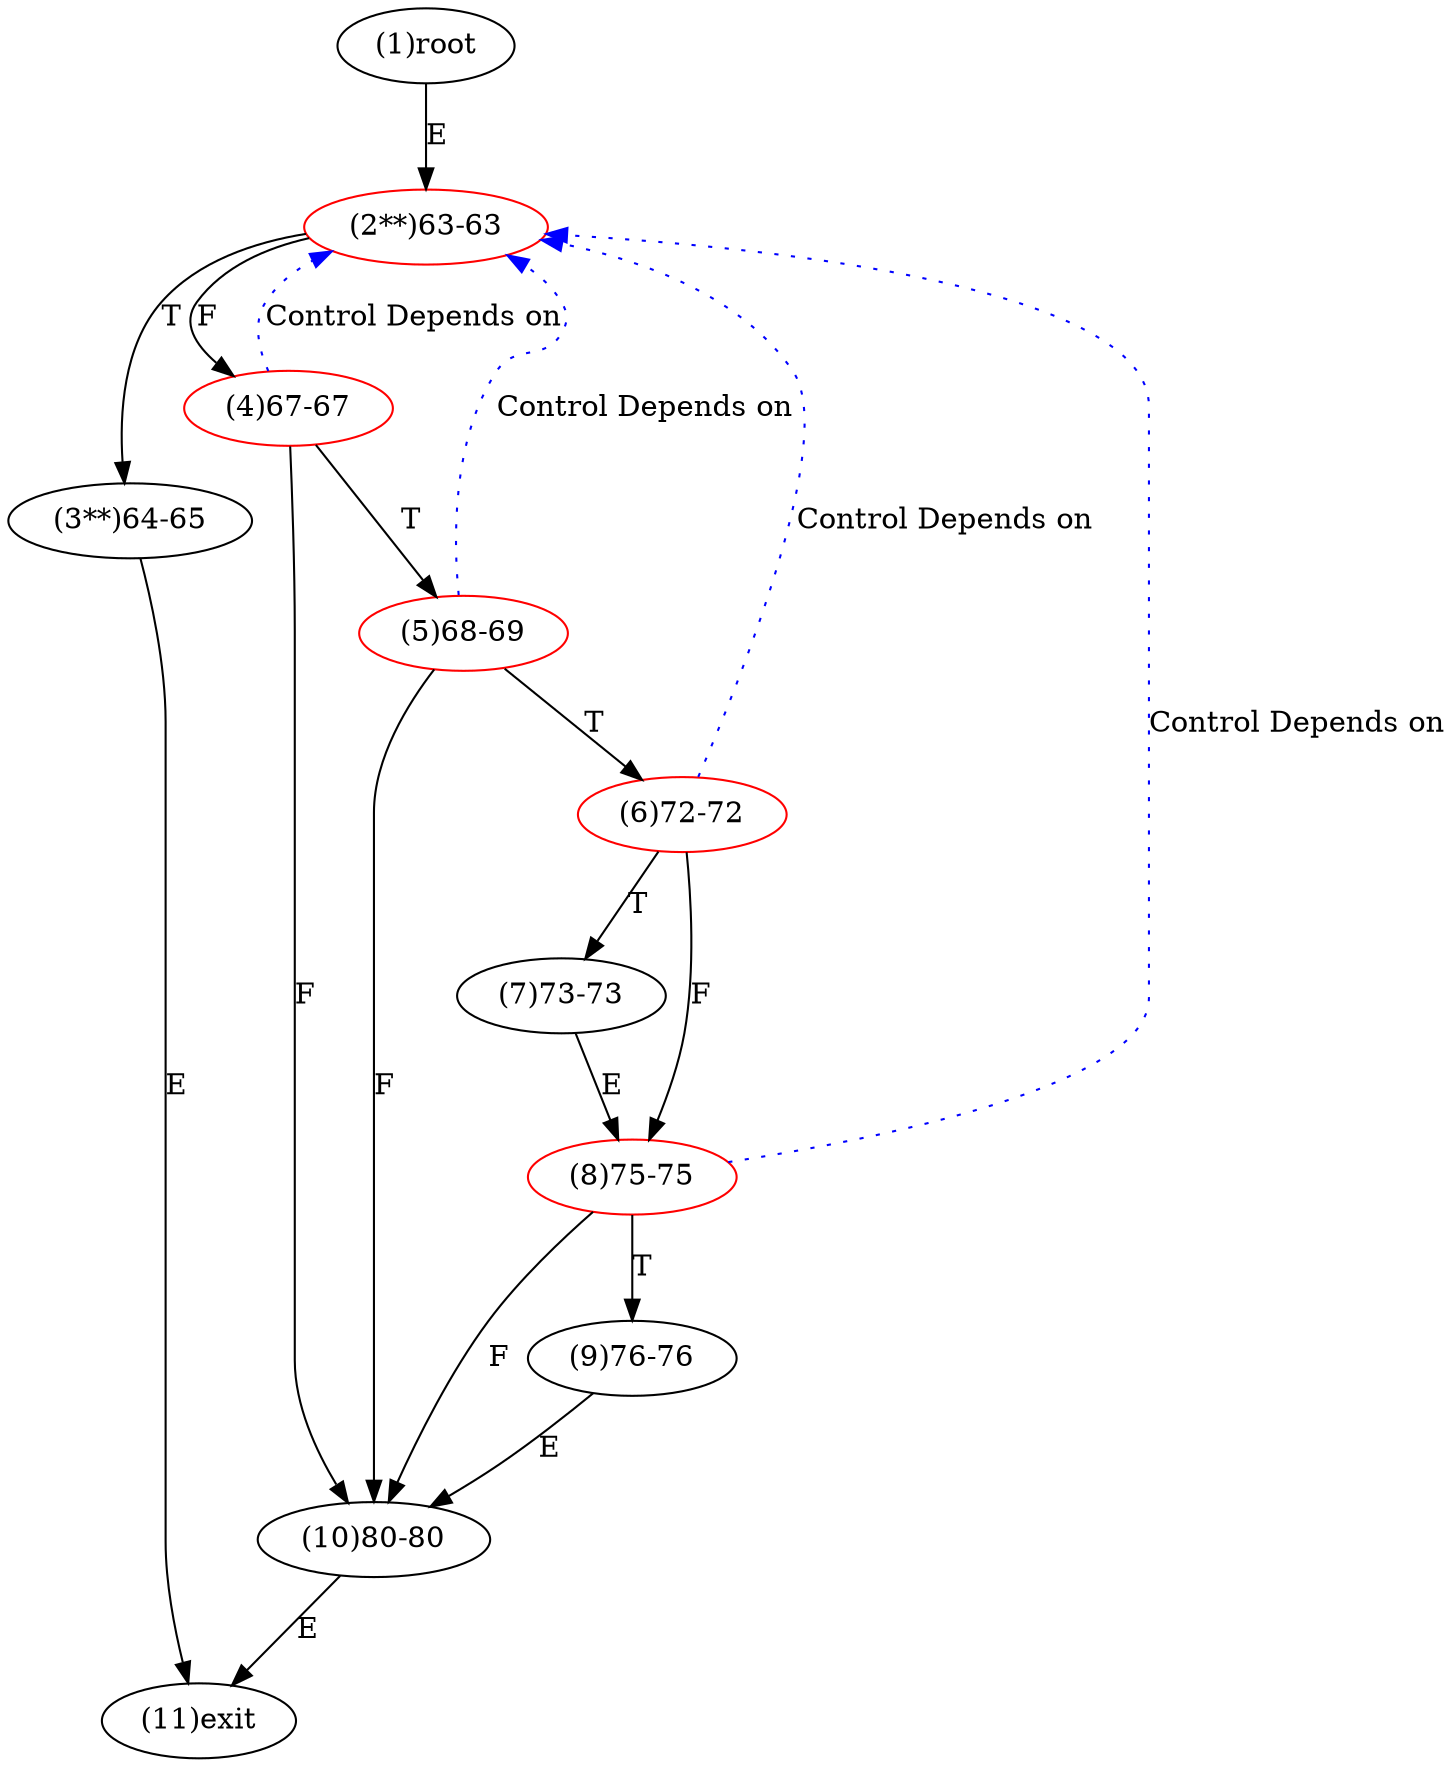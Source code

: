 digraph "" { 
1[ label="(1)root"];
2[ label="(2**)63-63",color=red];
3[ label="(3**)64-65"];
4[ label="(4)67-67",color=red];
5[ label="(5)68-69",color=red];
6[ label="(6)72-72",color=red];
7[ label="(7)73-73"];
8[ label="(8)75-75",color=red];
9[ label="(9)76-76"];
10[ label="(10)80-80"];
11[ label="(11)exit"];
1->2[ label="E"];
2->4[ label="F"];
2->3[ label="T"];
3->11[ label="E"];
4->10[ label="F"];
4->5[ label="T"];
5->10[ label="F"];
5->6[ label="T"];
6->8[ label="F"];
6->7[ label="T"];
7->8[ label="E"];
8->10[ label="F"];
8->9[ label="T"];
9->10[ label="E"];
10->11[ label="E"];
4->2[ color="blue" label="Control Depends on" style = dotted ];
5->2[ color="blue" label="Control Depends on" style = dotted ];
6->2[ color="blue" label="Control Depends on" style = dotted ];
8->2[ color="blue" label="Control Depends on" style = dotted ];
}